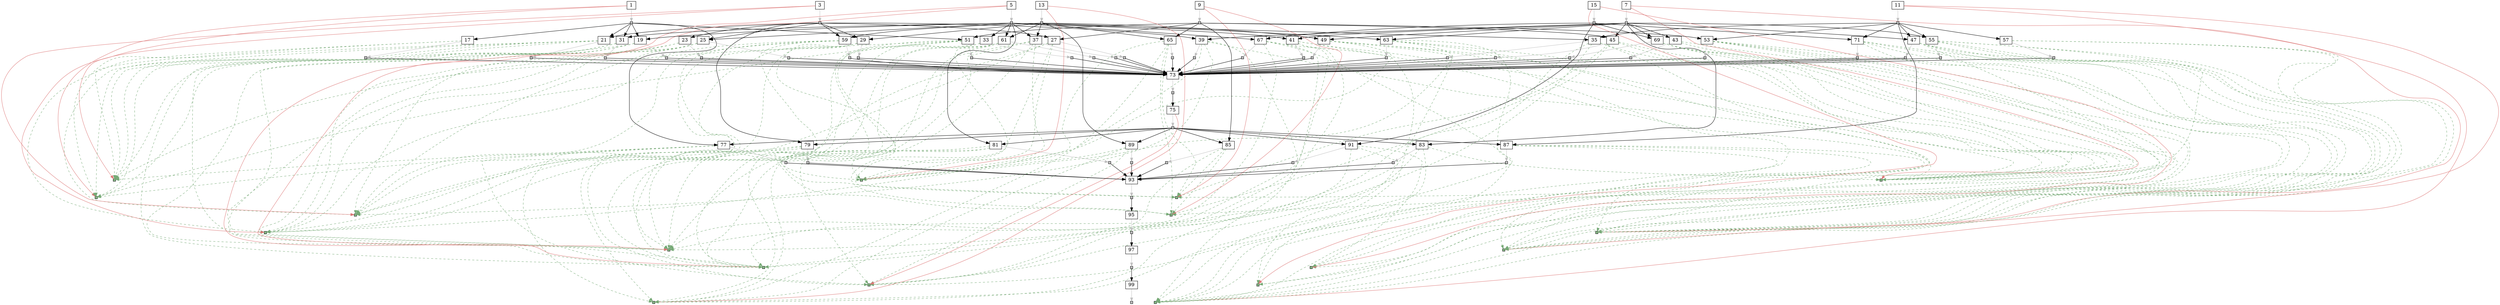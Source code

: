 strict digraph  {
	node [label="\N"];
	1	 [height=0,
		shape=rect,
		size=13.18,
		width=0];
	2	 [fillcolor=gray,
		height=0.1,
		label="",
		shape=rect,
		size=0,
		style=filled,
		width=0.1];
	1 -> 2	 [color=gray,
		size=12601888.0];
	101	 [fillcolor="#88bb88",
		height=0.1,
		label="",
		shape=rect,
		size=0,
		style=filled,
		width=0.1];
	1 -> 101	 [color="#dd7777",
		size=2509527.0,
		weight=0];
	102	 [fillcolor="#88bb88",
		height=0.1,
		label="",
		shape=rect,
		size=0,
		style=filled,
		width=0.1];
	1 -> 102	 [color="#dd7777",
		size=2509527.0,
		weight=0];
	17	 [height=0,
		shape=rect,
		size=10.38,
		width=0];
	2 -> 17	 [size=0];
	19	 [height=0,
		shape=rect,
		size=10.63,
		width=0];
	2 -> 19	 [size=0];
	21	 [height=0,
		shape=rect,
		size=10.62,
		width=0];
	2 -> 21	 [size=0];
	31	 [height=0,
		shape=rect,
		size=10.59,
		width=0];
	2 -> 31	 [size=0];
	51	 [height=0,
		shape=rect,
		size=10.54,
		width=0];
	2 -> 51	 [size=0];
	77	 [height=0,
		shape=rect,
		size=11.02,
		width=0];
	2 -> 77	 [size=0];
	3	 [height=0,
		shape=rect,
		size=13.42,
		width=0];
	4	 [fillcolor=gray,
		height=0.1,
		label="",
		shape=rect,
		size=0,
		style=filled,
		width=0.1];
	3 -> 4	 [color=gray,
		size=12533992.0];
	103	 [fillcolor="#88bb88",
		height=0.1,
		label="",
		shape=rect,
		size=0,
		style=filled,
		width=0.1];
	3 -> 103	 [color="#dd7777",
		size=2509527.0,
		weight=0];
	104	 [fillcolor="#88bb88",
		height=0.1,
		label="",
		shape=rect,
		size=0,
		style=filled,
		width=0.1];
	3 -> 104	 [color="#dd7777",
		size=2509527.0,
		weight=0];
	4 -> 21	 [size=0];
	23	 [height=0,
		shape=rect,
		size=10.72,
		width=0];
	4 -> 23	 [size=0];
	25	 [height=0,
		shape=rect,
		size=10.73,
		width=0];
	4 -> 25	 [size=0];
	27	 [height=0,
		shape=rect,
		size=10.59,
		width=0];
	4 -> 27	 [size=0];
	29	 [height=0,
		shape=rect,
		size=10.6,
		width=0];
	4 -> 29	 [size=0];
	39	 [height=0,
		shape=rect,
		size=10.58,
		width=0];
	4 -> 39	 [size=0];
	59	 [height=0,
		shape=rect,
		size=10.63,
		width=0];
	4 -> 59	 [size=0];
	79	 [height=0,
		shape=rect,
		size=10.52,
		width=0];
	4 -> 79	 [size=0];
	5	 [height=0,
		shape=rect,
		size=13.9,
		width=0];
	6	 [fillcolor=gray,
		height=0.1,
		label="",
		shape=rect,
		size=0,
		style=filled,
		width=0.1];
	5 -> 6	 [color=gray,
		size=12545572.0];
	105	 [fillcolor="#88bb88",
		height=0.1,
		label="",
		shape=rect,
		size=0,
		style=filled,
		width=0.1];
	5 -> 105	 [color="#dd7777",
		size=2509527.0,
		weight=0];
	106	 [fillcolor="#88bb88",
		height=0.1,
		label="",
		shape=rect,
		size=0,
		style=filled,
		width=0.1];
	5 -> 106	 [color="#dd7777",
		size=2509527.0,
		weight=0];
	6 -> 19	 [size=0];
	6 -> 25	 [size=0];
	6 -> 31	 [size=0];
	33	 [height=0,
		shape=rect,
		size=10.61,
		width=0];
	6 -> 33	 [size=0];
	35	 [height=0,
		shape=rect,
		size=10.39,
		width=0];
	6 -> 35	 [size=0];
	37	 [height=0,
		shape=rect,
		size=10.69,
		width=0];
	6 -> 37	 [size=0];
	41	 [height=0,
		shape=rect,
		size=10.52,
		width=0];
	6 -> 41	 [size=0];
	61	 [height=0,
		shape=rect,
		size=10.61,
		width=0];
	6 -> 61	 [size=0];
	67	 [height=0,
		shape=rect,
		size=10.48,
		width=0];
	6 -> 67	 [size=0];
	81	 [height=0,
		shape=rect,
		size=10.48,
		width=0];
	6 -> 81	 [size=0];
	7	 [height=0,
		shape=rect,
		size=13.65,
		width=0];
	8	 [fillcolor=gray,
		height=0.1,
		label="",
		shape=rect,
		size=0,
		style=filled,
		width=0.1];
	7 -> 8	 [color=gray,
		size=12500164.0];
	107	 [fillcolor="#88bb88",
		height=0.1,
		label="",
		shape=rect,
		size=0,
		style=filled,
		width=0.1];
	7 -> 107	 [color="#dd7777",
		size=2509527.0,
		weight=0];
	108	 [fillcolor="#88bb88",
		height=0.1,
		label="",
		shape=rect,
		size=0,
		style=filled,
		width=0.1];
	7 -> 108	 [color="#dd7777",
		size=2509527.0,
		weight=0];
	8 -> 39	 [size=0];
	8 -> 41	 [size=0];
	43	 [height=0,
		shape=rect,
		size=10.46,
		width=0];
	8 -> 43	 [size=0];
	45	 [height=0,
		shape=rect,
		size=10.6,
		width=0];
	8 -> 45	 [size=0];
	47	 [height=0,
		shape=rect,
		size=10.39,
		width=0];
	8 -> 47	 [size=0];
	49	 [height=0,
		shape=rect,
		size=10.49,
		width=0];
	8 -> 49	 [size=0];
	55	 [height=0,
		shape=rect,
		size=10.75,
		width=0];
	8 -> 55	 [size=0];
	63	 [height=0,
		shape=rect,
		size=10.66,
		width=0];
	8 -> 63	 [size=0];
	69	 [height=0,
		shape=rect,
		size=10.49,
		width=0];
	8 -> 69	 [size=0];
	83	 [height=0,
		shape=rect,
		size=10.99,
		width=0];
	8 -> 83	 [size=0];
	9	 [height=0,
		shape=rect,
		size=13.51,
		width=0];
	10	 [fillcolor=gray,
		height=0.1,
		label="",
		shape=rect,
		size=0,
		style=filled,
		width=0.1];
	9 -> 10	 [color=gray,
		size=12552732.0];
	109	 [fillcolor="#88bb88",
		height=0.1,
		label="",
		shape=rect,
		size=0,
		style=filled,
		width=0.1];
	9 -> 109	 [color="#dd7777",
		size=2509527.0,
		weight=0];
	110	 [fillcolor="#88bb88",
		height=0.1,
		label="",
		shape=rect,
		size=0,
		style=filled,
		width=0.1];
	9 -> 110	 [color="#dd7777",
		size=2509527.0,
		weight=0];
	10 -> 27	 [size=0];
	10 -> 45	 [size=0];
	10 -> 51	 [size=0];
	53	 [height=0,
		shape=rect,
		size=10.47,
		width=0];
	10 -> 53	 [size=0];
	65	 [height=0,
		shape=rect,
		size=10.72,
		width=0];
	10 -> 65	 [size=0];
	85	 [height=0,
		shape=rect,
		size=10.43,
		width=0];
	10 -> 85	 [size=0];
	11	 [height=0,
		shape=rect,
		size=13.82,
		width=0];
	12	 [fillcolor=gray,
		height=0.1,
		label="",
		shape=rect,
		size=0,
		style=filled,
		width=0.1];
	11 -> 12	 [color=gray,
		size=12553268.0];
	111	 [fillcolor="#88bb88",
		height=0.1,
		label="",
		shape=rect,
		size=0,
		style=filled,
		width=0.1];
	11 -> 111	 [color="#dd7777",
		size=2509527.0,
		weight=0];
	112	 [fillcolor="#88bb88",
		height=0.1,
		label="",
		shape=rect,
		size=0,
		style=filled,
		width=0.1];
	11 -> 112	 [color="#dd7777",
		size=2509527.0,
		weight=0];
	12 -> 35	 [size=0];
	12 -> 47	 [size=0];
	12 -> 53	 [size=0];
	12 -> 55	 [size=0];
	57	 [height=0,
		shape=rect,
		size=10.64,
		width=0];
	12 -> 57	 [size=0];
	71	 [height=0,
		shape=rect,
		size=10.42,
		width=0];
	12 -> 71	 [size=0];
	87	 [height=0,
		shape=rect,
		size=10.8,
		width=0];
	12 -> 87	 [size=0];
	13	 [height=0,
		shape=rect,
		size=14.14,
		width=0];
	14	 [fillcolor=gray,
		height=0.1,
		label="",
		shape=rect,
		size=0,
		style=filled,
		width=0.1];
	13 -> 14	 [color=gray,
		size=12515840.0];
	113	 [fillcolor="#88bb88",
		height=0.1,
		label="",
		shape=rect,
		size=0,
		style=filled,
		width=0.1];
	13 -> 113	 [color="#dd7777",
		size=2509527.0,
		weight=0];
	114	 [fillcolor="#88bb88",
		height=0.1,
		label="",
		shape=rect,
		size=0,
		style=filled,
		width=0.1];
	13 -> 114	 [color="#dd7777",
		size=2509527.0,
		weight=0];
	14 -> 29	 [size=0];
	14 -> 37	 [size=0];
	14 -> 49	 [size=0];
	14 -> 59	 [size=0];
	14 -> 61	 [size=0];
	14 -> 63	 [size=0];
	14 -> 65	 [size=0];
	89	 [height=0,
		shape=rect,
		size=10.55,
		width=0];
	14 -> 89	 [size=0];
	15	 [height=0,
		shape=rect,
		size=13.88,
		width=0];
	16	 [fillcolor=gray,
		height=0.1,
		label="",
		shape=rect,
		size=0,
		style=filled,
		width=0.1];
	15 -> 16	 [color=gray,
		size=12553360.0];
	115	 [fillcolor="#88bb88",
		height=0.1,
		label="",
		shape=rect,
		size=0,
		style=filled,
		width=0.1];
	15 -> 115	 [color="#dd7777",
		size=2509527.0,
		weight=0];
	116	 [fillcolor="#88bb88",
		height=0.1,
		label="",
		shape=rect,
		size=0,
		style=filled,
		width=0.1];
	15 -> 116	 [color="#dd7777",
		size=2509527.0,
		weight=0];
	16 -> 67	 [size=0];
	16 -> 69	 [size=0];
	16 -> 71	 [size=0];
	91	 [height=0,
		shape=rect,
		size=10.9,
		width=0];
	16 -> 91	 [size=0];
	18	 [fillcolor=gray,
		height=0.1,
		label="",
		shape=rect,
		size=0,
		style=filled,
		width=0.1];
	17 -> 18	 [color=gray,
		size=8756255.0];
	17 -> 101	 [color="#77aa77",
		size=0,
		style=dashed,
		weight=0];
	17 -> 102	 [color="#77aa77",
		size=0,
		style=dashed,
		weight=0];
	73	 [height=0,
		shape=rect,
		size=2.24,
		width=0];
	18 -> 73	 [size=376447.0];
	20	 [fillcolor=gray,
		height=0.1,
		label="",
		shape=rect,
		size=0,
		style=filled,
		width=0.1];
	19 -> 20	 [color=gray,
		size=17079443.0];
	19 -> 101	 [color="#77aa77",
		size=0,
		style=dashed,
		weight=0];
	19 -> 102	 [color="#77aa77",
		size=0,
		style=dashed,
		weight=0];
	19 -> 105	 [color="#77aa77",
		size=0,
		style=dashed,
		weight=0];
	19 -> 106	 [color="#77aa77",
		size=0,
		style=dashed,
		weight=0];
	20 -> 73	 [size=376447.0];
	22	 [fillcolor=gray,
		height=0.1,
		label="",
		shape=rect,
		size=0,
		style=filled,
		width=0.1];
	21 -> 22	 [color=gray,
		size=17067863.0];
	21 -> 101	 [color="#77aa77",
		size=0,
		style=dashed,
		weight=0];
	21 -> 102	 [color="#77aa77",
		size=0,
		style=dashed,
		weight=0];
	21 -> 103	 [color="#77aa77",
		size=0,
		style=dashed,
		weight=0];
	21 -> 104	 [color="#77aa77",
		size=0,
		style=dashed,
		weight=0];
	22 -> 73	 [size=376447.0];
	24	 [fillcolor=gray,
		height=0.1,
		label="",
		shape=rect,
		size=0,
		style=filled,
		width=0.1];
	23 -> 24	 [color=gray,
		size=8688359.0];
	23 -> 103	 [color="#77aa77",
		size=0,
		style=dashed,
		weight=0];
	23 -> 104	 [color="#77aa77",
		size=0,
		style=dashed,
		weight=0];
	24 -> 73	 [size=376447.0];
	26	 [fillcolor=gray,
		height=0.1,
		label="",
		shape=rect,
		size=0,
		style=filled,
		width=0.1];
	25 -> 26	 [color=gray,
		size=17011547.0];
	25 -> 103	 [color="#77aa77",
		size=0,
		style=dashed,
		weight=0];
	25 -> 104	 [color="#77aa77",
		size=0,
		style=dashed,
		weight=0];
	25 -> 105	 [color="#77aa77",
		size=0,
		style=dashed,
		weight=0];
	25 -> 106	 [color="#77aa77",
		size=0,
		style=dashed,
		weight=0];
	26 -> 73	 [size=376447.0];
	28	 [fillcolor=gray,
		height=0.1,
		label="",
		shape=rect,
		size=0,
		style=filled,
		width=0.1];
	27 -> 28	 [color=gray,
		size=17018707.0];
	27 -> 103	 [color="#77aa77",
		size=0,
		style=dashed,
		weight=0];
	27 -> 104	 [color="#77aa77",
		size=0,
		style=dashed,
		weight=0];
	27 -> 109	 [color="#77aa77",
		size=0,
		style=dashed,
		weight=0];
	27 -> 110	 [color="#77aa77",
		size=0,
		style=dashed,
		weight=0];
	28 -> 73	 [size=376447.0];
	30	 [fillcolor=gray,
		height=0.1,
		label="",
		shape=rect,
		size=0,
		style=filled,
		width=0.1];
	29 -> 30	 [color=gray,
		size=16981815.0];
	29 -> 103	 [color="#77aa77",
		size=0,
		style=dashed,
		weight=0];
	29 -> 104	 [color="#77aa77",
		size=0,
		style=dashed,
		weight=0];
	29 -> 113	 [color="#77aa77",
		size=0,
		style=dashed,
		weight=0];
	29 -> 114	 [color="#77aa77",
		size=0,
		style=dashed,
		weight=0];
	30 -> 73	 [size=376447.0];
	32	 [fillcolor=gray,
		height=0.1,
		label="",
		shape=rect,
		size=0,
		style=filled,
		width=0.1];
	31 -> 32	 [color=gray,
		size=17079443.0];
	31 -> 101	 [color="#77aa77",
		size=0,
		style=dashed,
		weight=0];
	31 -> 102	 [color="#77aa77",
		size=0,
		style=dashed,
		weight=0];
	31 -> 105	 [color="#77aa77",
		size=0,
		style=dashed,
		weight=0];
	31 -> 106	 [color="#77aa77",
		size=0,
		style=dashed,
		weight=0];
	32 -> 73	 [size=376447.0];
	34	 [fillcolor=gray,
		height=0.1,
		label="",
		shape=rect,
		size=0,
		style=filled,
		width=0.1];
	33 -> 34	 [color=gray,
		size=8699939.0];
	33 -> 105	 [color="#77aa77",
		size=0,
		style=dashed,
		weight=0];
	33 -> 106	 [color="#77aa77",
		size=0,
		style=dashed,
		weight=0];
	34 -> 73	 [size=376447.0];
	36	 [fillcolor=gray,
		height=0.1,
		label="",
		shape=rect,
		size=0,
		style=filled,
		width=0.1];
	35 -> 36	 [color=gray,
		size=17030823.0];
	35 -> 105	 [color="#77aa77",
		size=0,
		style=dashed,
		weight=0];
	35 -> 106	 [color="#77aa77",
		size=0,
		style=dashed,
		weight=0];
	35 -> 111	 [color="#77aa77",
		size=0,
		style=dashed,
		weight=0];
	35 -> 112	 [color="#77aa77",
		size=0,
		style=dashed,
		weight=0];
	36 -> 73	 [size=376447.0];
	38	 [fillcolor=gray,
		height=0.1,
		label="",
		shape=rect,
		size=0,
		style=filled,
		width=0.1];
	37 -> 38	 [color=gray,
		size=16993395.0];
	37 -> 105	 [color="#77aa77",
		size=0,
		style=dashed,
		weight=0];
	37 -> 106	 [color="#77aa77",
		size=0,
		style=dashed,
		weight=0];
	37 -> 113	 [color="#77aa77",
		size=0,
		style=dashed,
		weight=0];
	37 -> 114	 [color="#77aa77",
		size=0,
		style=dashed,
		weight=0];
	38 -> 73	 [size=376447.0];
	40	 [fillcolor=gray,
		height=0.1,
		label="",
		shape=rect,
		size=0,
		style=filled,
		width=0.1];
	39 -> 40	 [color=gray,
		size=16966139.0];
	39 -> 103	 [color="#77aa77",
		size=0,
		style=dashed,
		weight=0];
	39 -> 104	 [color="#77aa77",
		size=0,
		style=dashed,
		weight=0];
	39 -> 107	 [color="#77aa77",
		size=0,
		style=dashed,
		weight=0];
	39 -> 108	 [color="#77aa77",
		size=0,
		style=dashed,
		weight=0];
	40 -> 73	 [size=376447.0];
	42	 [fillcolor=gray,
		height=0.1,
		label="",
		shape=rect,
		size=0,
		style=filled,
		width=0.1];
	41 -> 42	 [color=gray,
		size=16977719.0];
	41 -> 105	 [color="#77aa77",
		size=0,
		style=dashed,
		weight=0];
	41 -> 106	 [color="#77aa77",
		size=0,
		style=dashed,
		weight=0];
	41 -> 107	 [color="#77aa77",
		size=0,
		style=dashed,
		weight=0];
	41 -> 108	 [color="#77aa77",
		size=0,
		style=dashed,
		weight=0];
	42 -> 73	 [size=376447.0];
	44	 [fillcolor=gray,
		height=0.1,
		label="",
		shape=rect,
		size=0,
		style=filled,
		width=0.1];
	43 -> 44	 [color=gray,
		size=8654531.0];
	43 -> 107	 [color="#77aa77",
		size=0,
		style=dashed,
		weight=0];
	43 -> 108	 [color="#77aa77",
		size=0,
		style=dashed,
		weight=0];
	44 -> 73	 [size=376447.0];
	46	 [fillcolor=gray,
		height=0.1,
		label="",
		shape=rect,
		size=0,
		style=filled,
		width=0.1];
	45 -> 46	 [color=gray,
		size=16984879.0];
	45 -> 107	 [color="#77aa77",
		size=0,
		style=dashed,
		weight=0];
	45 -> 108	 [color="#77aa77",
		size=0,
		style=dashed,
		weight=0];
	45 -> 109	 [color="#77aa77",
		size=0,
		style=dashed,
		weight=0];
	45 -> 110	 [color="#77aa77",
		size=0,
		style=dashed,
		weight=0];
	46 -> 73	 [size=376447.0];
	48	 [fillcolor=gray,
		height=0.1,
		label="",
		shape=rect,
		size=0,
		style=filled,
		width=0.1];
	47 -> 48	 [color=gray,
		size=16985415.0];
	47 -> 107	 [color="#77aa77",
		size=0,
		style=dashed,
		weight=0];
	47 -> 108	 [color="#77aa77",
		size=0,
		style=dashed,
		weight=0];
	47 -> 111	 [color="#77aa77",
		size=0,
		style=dashed,
		weight=0];
	47 -> 112	 [color="#77aa77",
		size=0,
		style=dashed,
		weight=0];
	48 -> 73	 [size=376447.0];
	50	 [fillcolor=gray,
		height=0.1,
		label="",
		shape=rect,
		size=0,
		style=filled,
		width=0.1];
	49 -> 50	 [color=gray,
		size=16947987.0];
	49 -> 107	 [color="#77aa77",
		size=0,
		style=dashed,
		weight=0];
	49 -> 108	 [color="#77aa77",
		size=0,
		style=dashed,
		weight=0];
	49 -> 113	 [color="#77aa77",
		size=0,
		style=dashed,
		weight=0];
	49 -> 114	 [color="#77aa77",
		size=0,
		style=dashed,
		weight=0];
	50 -> 73	 [size=376447.0];
	52	 [fillcolor=gray,
		height=0.1,
		label="",
		shape=rect,
		size=0,
		style=filled,
		width=0.1];
	51 -> 52	 [color=gray,
		size=17086603.0];
	51 -> 101	 [color="#77aa77",
		size=0,
		style=dashed,
		weight=0];
	51 -> 102	 [color="#77aa77",
		size=0,
		style=dashed,
		weight=0];
	51 -> 109	 [color="#77aa77",
		size=0,
		style=dashed,
		weight=0];
	51 -> 110	 [color="#77aa77",
		size=0,
		style=dashed,
		weight=0];
	52 -> 73	 [size=376447.0];
	54	 [fillcolor=gray,
		height=0.1,
		label="",
		shape=rect,
		size=0,
		style=filled,
		width=0.1];
	53 -> 54	 [color=gray,
		size=17037983.0];
	53 -> 109	 [color="#77aa77",
		size=0,
		style=dashed,
		weight=0];
	53 -> 110	 [color="#77aa77",
		size=0,
		style=dashed,
		weight=0];
	53 -> 111	 [color="#77aa77",
		size=0,
		style=dashed,
		weight=0];
	53 -> 112	 [color="#77aa77",
		size=0,
		style=dashed,
		weight=0];
	54 -> 73	 [size=376447.0];
	56	 [fillcolor=gray,
		height=0.1,
		label="",
		shape=rect,
		size=0,
		style=filled,
		width=0.1];
	55 -> 56	 [color=gray,
		size=16985415.0];
	55 -> 107	 [color="#77aa77",
		size=0,
		style=dashed,
		weight=0];
	55 -> 108	 [color="#77aa77",
		size=0,
		style=dashed,
		weight=0];
	55 -> 111	 [color="#77aa77",
		size=0,
		style=dashed,
		weight=0];
	55 -> 112	 [color="#77aa77",
		size=0,
		style=dashed,
		weight=0];
	56 -> 73	 [size=376447.0];
	58	 [fillcolor=gray,
		height=0.1,
		label="",
		shape=rect,
		size=0,
		style=filled,
		width=0.1];
	57 -> 58	 [color=gray,
		size=8707635.0];
	57 -> 111	 [color="#77aa77",
		size=0,
		style=dashed,
		weight=0];
	57 -> 112	 [color="#77aa77",
		size=0,
		style=dashed,
		weight=0];
	58 -> 73	 [size=376447.0];
	60	 [fillcolor=gray,
		height=0.1,
		label="",
		shape=rect,
		size=0,
		style=filled,
		width=0.1];
	59 -> 60	 [color=gray,
		size=16981815.0];
	59 -> 103	 [color="#77aa77",
		size=0,
		style=dashed,
		weight=0];
	59 -> 104	 [color="#77aa77",
		size=0,
		style=dashed,
		weight=0];
	59 -> 113	 [color="#77aa77",
		size=0,
		style=dashed,
		weight=0];
	59 -> 114	 [color="#77aa77",
		size=0,
		style=dashed,
		weight=0];
	60 -> 73	 [size=376447.0];
	62	 [fillcolor=gray,
		height=0.1,
		label="",
		shape=rect,
		size=0,
		style=filled,
		width=0.1];
	61 -> 62	 [color=gray,
		size=16993395.0];
	61 -> 105	 [color="#77aa77",
		size=0,
		style=dashed,
		weight=0];
	61 -> 106	 [color="#77aa77",
		size=0,
		style=dashed,
		weight=0];
	61 -> 113	 [color="#77aa77",
		size=0,
		style=dashed,
		weight=0];
	61 -> 114	 [color="#77aa77",
		size=0,
		style=dashed,
		weight=0];
	62 -> 73	 [size=376447.0];
	64	 [fillcolor=gray,
		height=0.1,
		label="",
		shape=rect,
		size=0,
		style=filled,
		width=0.1];
	63 -> 64	 [color=gray,
		size=16947987.0];
	63 -> 107	 [color="#77aa77",
		size=0,
		style=dashed,
		weight=0];
	63 -> 108	 [color="#77aa77",
		size=0,
		style=dashed,
		weight=0];
	63 -> 113	 [color="#77aa77",
		size=0,
		style=dashed,
		weight=0];
	63 -> 114	 [color="#77aa77",
		size=0,
		style=dashed,
		weight=0];
	64 -> 73	 [size=376447.0];
	66	 [fillcolor=gray,
		height=0.1,
		label="",
		shape=rect,
		size=0,
		style=filled,
		width=0.1];
	65 -> 66	 [color=gray,
		size=17000555.0];
	65 -> 109	 [color="#77aa77",
		size=0,
		style=dashed,
		weight=0];
	65 -> 110	 [color="#77aa77",
		size=0,
		style=dashed,
		weight=0];
	65 -> 113	 [color="#77aa77",
		size=0,
		style=dashed,
		weight=0];
	65 -> 114	 [color="#77aa77",
		size=0,
		style=dashed,
		weight=0];
	66 -> 73	 [size=376447.0];
	68	 [fillcolor=gray,
		height=0.1,
		label="",
		shape=rect,
		size=0,
		style=filled,
		width=0.1];
	67 -> 68	 [color=gray,
		size=17030915.0];
	67 -> 105	 [color="#77aa77",
		size=0,
		style=dashed,
		weight=0];
	67 -> 106	 [color="#77aa77",
		size=0,
		style=dashed,
		weight=0];
	67 -> 115	 [color="#77aa77",
		size=0,
		style=dashed,
		weight=0];
	67 -> 116	 [color="#77aa77",
		size=0,
		style=dashed,
		weight=0];
	68 -> 73	 [size=376447.0];
	70	 [fillcolor=gray,
		height=0.1,
		label="",
		shape=rect,
		size=0,
		style=filled,
		width=0.1];
	69 -> 70	 [color=gray,
		size=16985507.0];
	69 -> 107	 [color="#77aa77",
		size=0,
		style=dashed,
		weight=0];
	69 -> 108	 [color="#77aa77",
		size=0,
		style=dashed,
		weight=0];
	69 -> 115	 [color="#77aa77",
		size=0,
		style=dashed,
		weight=0];
	69 -> 116	 [color="#77aa77",
		size=0,
		style=dashed,
		weight=0];
	70 -> 73	 [size=376447.0];
	72	 [fillcolor=gray,
		height=0.1,
		label="",
		shape=rect,
		size=0,
		style=filled,
		width=0.1];
	71 -> 72	 [color=gray,
		size=17038611.0];
	71 -> 111	 [color="#77aa77",
		size=0,
		style=dashed,
		weight=0];
	71 -> 112	 [color="#77aa77",
		size=0,
		style=dashed,
		weight=0];
	71 -> 115	 [color="#77aa77",
		size=0,
		style=dashed,
		weight=0];
	71 -> 116	 [color="#77aa77",
		size=0,
		style=dashed,
		weight=0];
	72 -> 73	 [size=376447.0];
	74	 [fillcolor=gray,
		height=0.1,
		label="",
		shape=rect,
		size=0,
		style=filled,
		width=0.1];
	73 -> 74	 [color=gray,
		size=6641.0];
	75	 [height=0,
		shape=rect,
		size=5.17,
		width=0];
	74 -> 75	 [size=5878.0];
	76	 [fillcolor=gray,
		height=0.1,
		label="",
		shape=rect,
		size=0,
		style=filled,
		width=0.1];
	75 -> 76	 [color=gray,
		size=1765.0];
	117	 [fillcolor="#88bb88",
		height=0.1,
		label="",
		shape=rect,
		size=0,
		style=filled,
		width=0.1];
	75 -> 117	 [color="#dd7777",
		size=2509527.0,
		weight=0];
	76 -> 77	 [size=0];
	76 -> 79	 [size=0];
	76 -> 81	 [size=0];
	76 -> 83	 [size=0];
	76 -> 85	 [size=0];
	76 -> 87	 [size=0];
	76 -> 89	 [size=0];
	76 -> 91	 [size=0];
	78	 [fillcolor=gray,
		height=0.1,
		label="",
		shape=rect,
		size=0,
		style=filled,
		width=0.1];
	77 -> 78	 [color=gray,
		size=16702825.0];
	77 -> 101	 [color="#77aa77",
		size=0,
		style=dashed,
		weight=0];
	77 -> 102	 [color="#77aa77",
		size=0,
		style=dashed,
		weight=0];
	77 -> 117	 [color="#77aa77",
		size=0,
		style=dashed,
		weight=0];
	93	 [height=0,
		shape=rect,
		size=2.8,
		width=0];
	78 -> 93	 [size=8322896.0];
	80	 [fillcolor=gray,
		height=0.1,
		label="",
		shape=rect,
		size=0,
		style=filled,
		width=0.1];
	79 -> 80	 [color=gray,
		size=16619043.0];
	79 -> 103	 [color="#77aa77",
		size=0,
		style=dashed,
		weight=0];
	79 -> 104	 [color="#77aa77",
		size=0,
		style=dashed,
		weight=0];
	79 -> 117	 [color="#77aa77",
		size=0,
		style=dashed,
		weight=0];
	80 -> 93	 [size=8307010.0];
	82	 [fillcolor=gray,
		height=0.1,
		label="",
		shape=rect,
		size=0,
		style=filled,
		width=0.1];
	81 -> 82	 [color=gray,
		size=16681649.0];
	81 -> 105	 [color="#77aa77",
		size=0,
		style=dashed,
		weight=0];
	81 -> 106	 [color="#77aa77",
		size=0,
		style=dashed,
		weight=0];
	81 -> 117	 [color="#77aa77",
		size=0,
		style=dashed,
		weight=0];
	82 -> 93	 [size=8358036.0];
	84	 [fillcolor=gray,
		height=0.1,
		label="",
		shape=rect,
		size=0,
		style=filled,
		width=0.1];
	83 -> 84	 [color=gray,
		size=16590667.0];
	83 -> 107	 [color="#77aa77",
		size=0,
		style=dashed,
		weight=0];
	83 -> 108	 [color="#77aa77",
		size=0,
		style=dashed,
		weight=0];
	83 -> 117	 [color="#77aa77",
		size=0,
		style=dashed,
		weight=0];
	84 -> 93	 [size=8312462.0];
	86	 [fillcolor=gray,
		height=0.1,
		label="",
		shape=rect,
		size=0,
		style=filled,
		width=0.1];
	85 -> 86	 [color=gray,
		size=16685517.0];
	85 -> 109	 [color="#77aa77",
		size=0,
		style=dashed,
		weight=0];
	85 -> 110	 [color="#77aa77",
		size=0,
		style=dashed,
		weight=0];
	85 -> 117	 [color="#77aa77",
		size=0,
		style=dashed,
		weight=0];
	86 -> 93	 [size=8354744.0];
	88	 [fillcolor=gray,
		height=0.1,
		label="",
		shape=rect,
		size=0,
		style=filled,
		width=0.1];
	87 -> 88	 [color=gray,
		size=16665267.0];
	87 -> 111	 [color="#77aa77",
		size=0,
		style=dashed,
		weight=0];
	87 -> 112	 [color="#77aa77",
		size=0,
		style=dashed,
		weight=0];
	87 -> 117	 [color="#77aa77",
		size=0,
		style=dashed,
		weight=0];
	88 -> 93	 [size=8333958.0];
	90	 [fillcolor=gray,
		height=0.1,
		label="",
		shape=rect,
		size=0,
		style=filled,
		width=0.1];
	89 -> 90	 [color=gray,
		size=16654565.0];
	89 -> 113	 [color="#77aa77",
		size=0,
		style=dashed,
		weight=0];
	89 -> 114	 [color="#77aa77",
		size=0,
		style=dashed,
		weight=0];
	89 -> 117	 [color="#77aa77",
		size=0,
		style=dashed,
		weight=0];
	90 -> 93	 [size=8360684.0];
	92	 [fillcolor=gray,
		height=0.1,
		label="",
		shape=rect,
		size=0,
		style=filled,
		width=0.1];
	91 -> 92	 [color=gray,
		size=16640055.0];
	91 -> 115	 [color="#77aa77",
		size=0,
		style=dashed,
		weight=0];
	91 -> 116	 [color="#77aa77",
		size=0,
		style=dashed,
		weight=0];
	91 -> 117	 [color="#77aa77",
		size=0,
		style=dashed,
		weight=0];
	92 -> 93	 [size=8308654.0];
	94	 [fillcolor=gray,
		height=0.1,
		label="",
		shape=rect,
		size=0,
		style=filled,
		width=0.1];
	93 -> 94	 [color=gray,
		size=4243.0];
	95	 [height=0,
		shape=rect,
		size=4.82,
		width=0];
	94 -> 95	 [size=2903.0];
	96	 [fillcolor=gray,
		height=0.1,
		label="",
		shape=rect,
		size=0,
		style=filled,
		width=0.1];
	95 -> 96	 [color=gray,
		size=125426484.0];
	97	 [height=0,
		shape=rect,
		size=4.88,
		width=0];
	96 -> 97	 [size=125426180.0];
	98	 [fillcolor=gray,
		height=0.1,
		label="",
		shape=rect,
		size=0,
		style=filled,
		width=0.1];
	97 -> 98	 [color=gray,
		size=2509527.0];
	99	 [height=0,
		shape=rect,
		size=1.16,
		width=0];
	98 -> 99	 [size=2509527.0];
	100	 [fillcolor=gray,
		height=0.1,
		label="",
		shape=rect,
		size=0,
		style=filled,
		width=0.1];
	99 -> 100	 [color=gray,
		size=556709.0];
}
